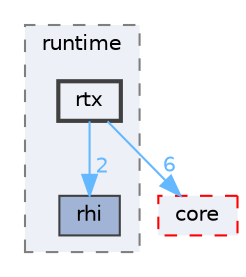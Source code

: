 digraph "runtime/runtime/rtx"
{
 // LATEX_PDF_SIZE
  bgcolor="transparent";
  edge [fontname=Helvetica,fontsize=10,labelfontname=Helvetica,labelfontsize=10];
  node [fontname=Helvetica,fontsize=10,shape=box,height=0.2,width=0.4];
  compound=true
  subgraph clusterdir_1165fe574c2ca36c9b57174c038000cf {
    graph [ bgcolor="#edf0f7", pencolor="grey50", label="runtime", fontname=Helvetica,fontsize=10 style="filled,dashed", URL="dir_1165fe574c2ca36c9b57174c038000cf.html",tooltip=""]
  dir_b80d69836d1d512a97d3794c33ac98cc [label="rhi", fillcolor="#a2b4d6", color="grey25", style="filled", URL="dir_b80d69836d1d512a97d3794c33ac98cc.html",tooltip=""];
  dir_7186d7772b09d69952509200cef24345 [label="rtx", fillcolor="#edf0f7", color="grey25", style="filled,bold", URL="dir_7186d7772b09d69952509200cef24345.html",tooltip=""];
  }
  dir_0b94c9ea5f3d98712a457061cc05ff83 [label="core", fillcolor="#edf0f7", color="red", style="filled,dashed", URL="dir_0b94c9ea5f3d98712a457061cc05ff83.html",tooltip=""];
  dir_7186d7772b09d69952509200cef24345->dir_0b94c9ea5f3d98712a457061cc05ff83 [headlabel="6", labeldistance=1.5 headhref="dir_000111_000023.html" href="dir_000111_000023.html" color="steelblue1" fontcolor="steelblue1"];
  dir_7186d7772b09d69952509200cef24345->dir_b80d69836d1d512a97d3794c33ac98cc [headlabel="2", labeldistance=1.5 headhref="dir_000111_000109.html" href="dir_000111_000109.html" color="steelblue1" fontcolor="steelblue1"];
}
